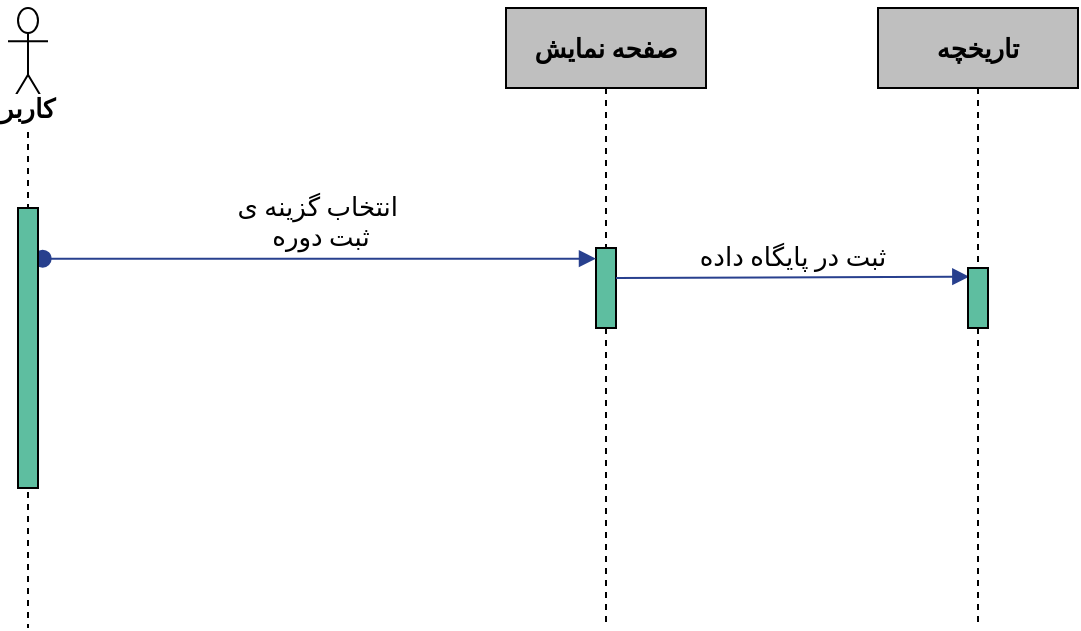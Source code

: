 <mxfile version="14.8.4" type="github">
  <diagram id="NBM2Xn2Fc--BGGUhCTmg" name="Page-1">
    <mxGraphModel dx="782" dy="436" grid="1" gridSize="10" guides="1" tooltips="1" connect="1" arrows="1" fold="1" page="1" pageScale="1" pageWidth="850" pageHeight="1100" math="0" shadow="0">
      <root>
        <mxCell id="0" />
        <mxCell id="1" parent="0" />
        <mxCell id="cUSh5YinMustx-uz3wr9-1" value="کاربر" style="shape=umlLifeline;participant=umlActor;perimeter=lifelinePerimeter;whiteSpace=wrap;html=1;container=1;collapsible=0;recursiveResize=0;verticalAlign=top;spacingTop=36;labelBackgroundColor=#ffffff;outlineConnect=0;size=50;fontFamily=B Zar;fontSize=13;fontStyle=1" parent="1" vertex="1">
          <mxGeometry x="20" y="20" width="20" height="310" as="geometry" />
        </mxCell>
        <mxCell id="cUSh5YinMustx-uz3wr9-2" value="&lt;font style=&quot;font-size: 13px;&quot;&gt;&lt;br style=&quot;font-size: 13px;&quot;&gt;صفحه نمایش&lt;br style=&quot;font-size: 13px;&quot;&gt;&lt;/font&gt;&lt;br style=&quot;font-size: 13px;&quot;&gt;" style="shape=umlLifeline;perimeter=lifelinePerimeter;whiteSpace=wrap;html=1;container=1;collapsible=0;recursiveResize=0;outlineConnect=0;fontFamily=B Zar;fontSize=13;fontStyle=1;fillColor=#BFBFBF;" parent="1" vertex="1">
          <mxGeometry x="269" y="20" width="100" height="310" as="geometry" />
        </mxCell>
        <mxCell id="cUSh5YinMustx-uz3wr9-4" value="تاریخچه" style="shape=umlLifeline;perimeter=lifelinePerimeter;whiteSpace=wrap;html=1;container=1;collapsible=0;recursiveResize=0;outlineConnect=0;fontFamily=B Zar;fontSize=13;fontStyle=1;fillColor=#BFBFBF;" parent="1" vertex="1">
          <mxGeometry x="455" y="20" width="100" height="310" as="geometry" />
        </mxCell>
        <mxCell id="cUSh5YinMustx-uz3wr9-15" value="" style="html=1;points=[];perimeter=orthogonalPerimeter;fillColor=#5EBEA0;" parent="1" vertex="1">
          <mxGeometry x="314" y="140" width="10" height="40" as="geometry" />
        </mxCell>
        <mxCell id="cUSh5YinMustx-uz3wr9-16" value="&lt;font style=&quot;font-size: 13px;&quot;&gt;انتخاب گزینه ی&amp;nbsp;&lt;br style=&quot;font-size: 13px;&quot;&gt;ثبت دوره&lt;br style=&quot;font-size: 13px;&quot;&gt;&lt;/font&gt;" style="html=1;verticalAlign=bottom;startArrow=oval;endArrow=block;startSize=8;strokeColor=#28408E;fontFamily=B Zar;fontSize=13;entryX=0;entryY=0.133;entryDx=0;entryDy=0;entryPerimeter=0;exitX=1.233;exitY=0.181;exitDx=0;exitDy=0;exitPerimeter=0;" parent="1" target="cUSh5YinMustx-uz3wr9-15" edge="1" source="BBL2RJMVaLJnxn2BSE2Y-1">
          <mxGeometry relative="1" as="geometry">
            <mxPoint x="30" y="145" as="sourcePoint" />
            <mxPoint x="309" y="145" as="targetPoint" />
          </mxGeometry>
        </mxCell>
        <mxCell id="cUSh5YinMustx-uz3wr9-17" value="&lt;font style=&quot;font-size: 13px;&quot;&gt;ثبت در پایگاه داده&lt;/font&gt;" style="html=1;verticalAlign=bottom;endArrow=block;fontFamily=B Zar;fontSize=13;strokeColor=#28408E;entryX=0.067;entryY=0.144;entryDx=0;entryDy=0;entryPerimeter=0;" parent="1" target="cUSh5YinMustx-uz3wr9-18" edge="1">
          <mxGeometry relative="1" as="geometry">
            <mxPoint x="324" y="155" as="sourcePoint" />
            <mxPoint x="490" y="155" as="targetPoint" />
          </mxGeometry>
        </mxCell>
        <mxCell id="cUSh5YinMustx-uz3wr9-18" value="" style="html=1;points=[];perimeter=orthogonalPerimeter;fillColor=#5EBEA0;" parent="1" vertex="1">
          <mxGeometry x="500" y="150" width="10" height="30" as="geometry" />
        </mxCell>
        <mxCell id="BBL2RJMVaLJnxn2BSE2Y-1" value="" style="html=1;points=[];perimeter=orthogonalPerimeter;fillColor=#5EBEA0;" vertex="1" parent="1">
          <mxGeometry x="25" y="120" width="10" height="140" as="geometry" />
        </mxCell>
      </root>
    </mxGraphModel>
  </diagram>
</mxfile>
